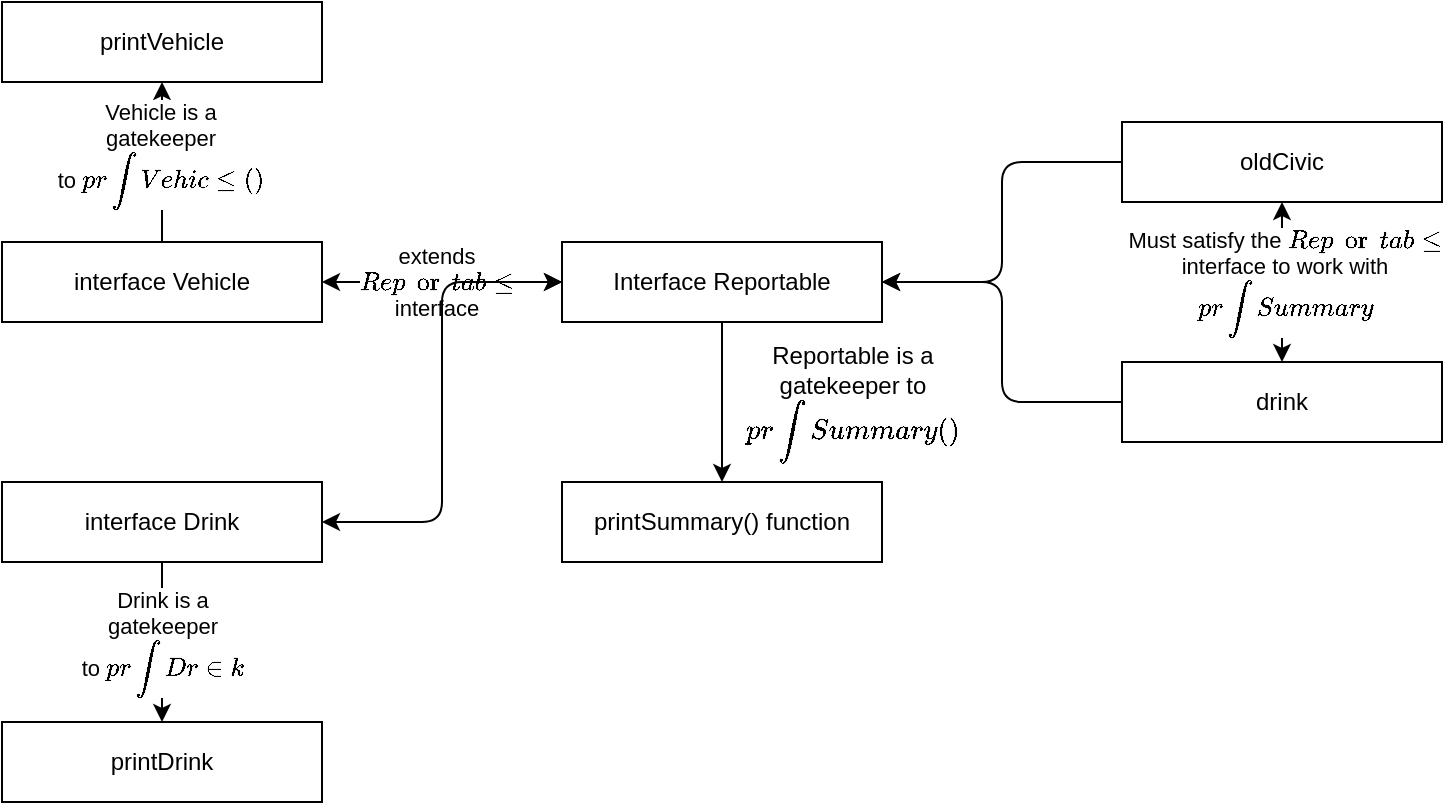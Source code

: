 <mxfile>
    <diagram id="0jjHqT8sNRBIawvJnQIn" name="Page-1">
        <mxGraphModel dx="2258" dy="870" grid="1" gridSize="10" guides="1" tooltips="1" connect="1" arrows="1" fold="1" page="1" pageScale="1" pageWidth="827" pageHeight="1169" math="0" shadow="0">
            <root>
                <mxCell id="0"/>
                <mxCell id="1" parent="0"/>
                <mxCell id="4" style="edgeStyle=none;html=1;entryX=0.5;entryY=0;entryDx=0;entryDy=0;" edge="1" parent="1" source="2" target="3">
                    <mxGeometry relative="1" as="geometry"/>
                </mxCell>
                <mxCell id="14" style="edgeStyle=orthogonalEdgeStyle;html=1;entryX=1;entryY=0.5;entryDx=0;entryDy=0;startArrow=classic;startFill=1;" edge="1" parent="1" source="2" target="13">
                    <mxGeometry relative="1" as="geometry"/>
                </mxCell>
                <mxCell id="15" value="extends&lt;br&gt;`Reportable`&lt;br&gt;interface" style="edgeLabel;html=1;align=center;verticalAlign=middle;resizable=0;points=[];" vertex="1" connectable="0" parent="14">
                    <mxGeometry x="0.05" y="2" relative="1" as="geometry">
                        <mxPoint y="-2" as="offset"/>
                    </mxGeometry>
                </mxCell>
                <mxCell id="17" style="edgeStyle=orthogonalEdgeStyle;html=1;entryX=1;entryY=0.5;entryDx=0;entryDy=0;startArrow=classic;startFill=1;" edge="1" parent="1" source="2" target="16">
                    <mxGeometry relative="1" as="geometry">
                        <Array as="points">
                            <mxPoint x="180" y="220"/>
                            <mxPoint x="180" y="340"/>
                        </Array>
                    </mxGeometry>
                </mxCell>
                <mxCell id="2" value="Interface Reportable" style="whiteSpace=wrap;html=1;" vertex="1" parent="1">
                    <mxGeometry x="240" y="200" width="160" height="40" as="geometry"/>
                </mxCell>
                <mxCell id="3" value="printSummary() function" style="whiteSpace=wrap;html=1;" vertex="1" parent="1">
                    <mxGeometry x="240" y="320" width="160" height="40" as="geometry"/>
                </mxCell>
                <mxCell id="5" value="Reportable is a&lt;br&gt;gatekeeper to&lt;br&gt;`printSummary()`" style="text;html=1;align=center;verticalAlign=middle;resizable=0;points=[];autosize=1;strokeColor=none;fillColor=none;" vertex="1" parent="1">
                    <mxGeometry x="330" y="250" width="110" height="60" as="geometry"/>
                </mxCell>
                <mxCell id="7" style="edgeStyle=orthogonalEdgeStyle;html=1;entryX=1;entryY=0.5;entryDx=0;entryDy=0;" edge="1" parent="1" source="6" target="2">
                    <mxGeometry relative="1" as="geometry"/>
                </mxCell>
                <mxCell id="11" style="edgeStyle=orthogonalEdgeStyle;html=1;entryX=0.5;entryY=0;entryDx=0;entryDy=0;startArrow=classic;startFill=1;" edge="1" parent="1" source="6" target="8">
                    <mxGeometry relative="1" as="geometry"/>
                </mxCell>
                <mxCell id="12" value="Must satisfy the `Reportable`&lt;br&gt;interface to work with&lt;br&gt;`printSummary`" style="edgeLabel;html=1;align=center;verticalAlign=middle;resizable=0;points=[];" vertex="1" connectable="0" parent="11">
                    <mxGeometry y="1" relative="1" as="geometry">
                        <mxPoint as="offset"/>
                    </mxGeometry>
                </mxCell>
                <mxCell id="6" value="oldCivic" style="whiteSpace=wrap;html=1;" vertex="1" parent="1">
                    <mxGeometry x="520" y="140" width="160" height="40" as="geometry"/>
                </mxCell>
                <mxCell id="9" style="edgeStyle=orthogonalEdgeStyle;html=1;entryX=1;entryY=0.5;entryDx=0;entryDy=0;" edge="1" parent="1" source="8" target="2">
                    <mxGeometry relative="1" as="geometry"/>
                </mxCell>
                <mxCell id="8" value="drink" style="whiteSpace=wrap;html=1;" vertex="1" parent="1">
                    <mxGeometry x="520" y="260" width="160" height="40" as="geometry"/>
                </mxCell>
                <mxCell id="13" value="interface Vehicle" style="whiteSpace=wrap;html=1;" vertex="1" parent="1">
                    <mxGeometry x="-40" y="200" width="160" height="40" as="geometry"/>
                </mxCell>
                <mxCell id="25" style="edgeStyle=orthogonalEdgeStyle;html=1;entryX=0.5;entryY=0;entryDx=0;entryDy=0;startArrow=none;startFill=0;" edge="1" parent="1" source="16" target="20">
                    <mxGeometry relative="1" as="geometry"/>
                </mxCell>
                <mxCell id="26" value="Drink is a&lt;br&gt;gatekeeper&lt;br&gt;to `printDrink`" style="edgeLabel;html=1;align=center;verticalAlign=middle;resizable=0;points=[];" vertex="1" connectable="0" parent="25">
                    <mxGeometry x="-0.104" y="-1" relative="1" as="geometry">
                        <mxPoint x="1" y="4" as="offset"/>
                    </mxGeometry>
                </mxCell>
                <mxCell id="16" value="interface Drink&lt;br&gt;" style="whiteSpace=wrap;html=1;" vertex="1" parent="1">
                    <mxGeometry x="-40" y="320" width="160" height="40" as="geometry"/>
                </mxCell>
                <mxCell id="19" style="edgeStyle=orthogonalEdgeStyle;html=1;startArrow=classic;startFill=1;endArrow=none;endFill=0;" edge="1" parent="1" source="18" target="13">
                    <mxGeometry relative="1" as="geometry"/>
                </mxCell>
                <mxCell id="22" value="Vehicle is a&lt;br&gt;gatekeeper&lt;br&gt;to `printVehicle()`" style="edgeLabel;html=1;align=center;verticalAlign=middle;resizable=0;points=[];" vertex="1" connectable="0" parent="19">
                    <mxGeometry x="-0.114" y="-1" relative="1" as="geometry">
                        <mxPoint as="offset"/>
                    </mxGeometry>
                </mxCell>
                <mxCell id="18" value="printVehicle" style="whiteSpace=wrap;html=1;" vertex="1" parent="1">
                    <mxGeometry x="-40" y="80" width="160" height="40" as="geometry"/>
                </mxCell>
                <mxCell id="20" value="printDrink" style="whiteSpace=wrap;html=1;" vertex="1" parent="1">
                    <mxGeometry x="-40" y="440" width="160" height="40" as="geometry"/>
                </mxCell>
            </root>
        </mxGraphModel>
    </diagram>
</mxfile>